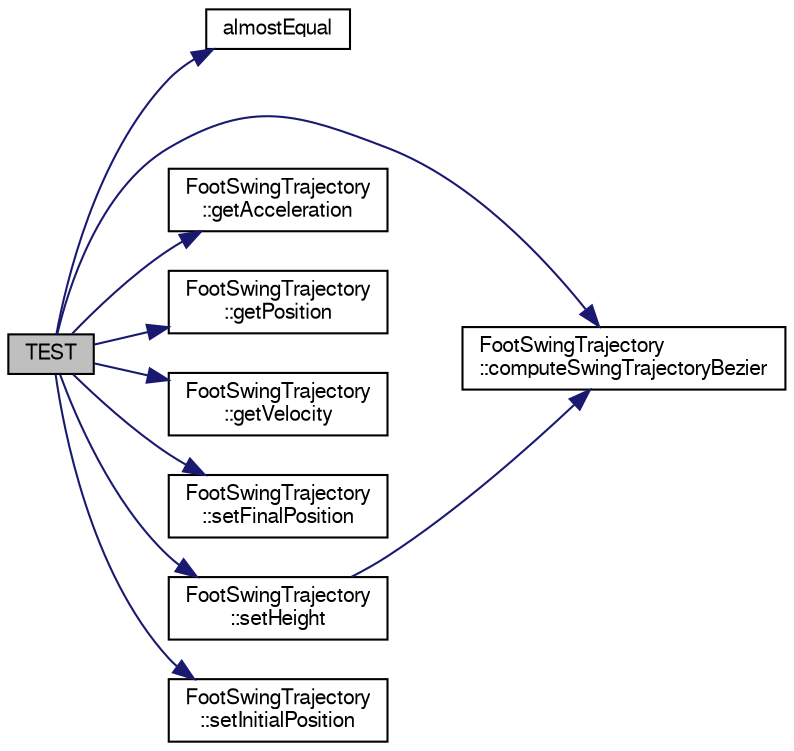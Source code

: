 digraph "TEST"
{
  edge [fontname="FreeSans",fontsize="10",labelfontname="FreeSans",labelfontsize="10"];
  node [fontname="FreeSans",fontsize="10",shape=record];
  rankdir="LR";
  Node1 [label="TEST",height=0.2,width=0.4,color="black", fillcolor="grey75", style="filled", fontcolor="black"];
  Node1 -> Node2 [color="midnightblue",fontsize="10",style="solid",fontname="FreeSans"];
  Node2 [label="almostEqual",height=0.2,width=0.4,color="black", fillcolor="white", style="filled",URL="$de/dda/_math_utilities_8h.html#aa06ec79f1e3170ea41b58ffbf35b9fb6"];
  Node1 -> Node3 [color="midnightblue",fontsize="10",style="solid",fontname="FreeSans"];
  Node3 [label="FootSwingTrajectory\l::computeSwingTrajectoryBezier",height=0.2,width=0.4,color="black", fillcolor="white", style="filled",URL="$da/d2d/class_foot_swing_trajectory.html#a3c34c869e91d99add45184522a6ec37e"];
  Node1 -> Node4 [color="midnightblue",fontsize="10",style="solid",fontname="FreeSans"];
  Node4 [label="FootSwingTrajectory\l::getAcceleration",height=0.2,width=0.4,color="black", fillcolor="white", style="filled",URL="$da/d2d/class_foot_swing_trajectory.html#a25c0e8076ce29ac9a69825e8e67cbe31"];
  Node1 -> Node5 [color="midnightblue",fontsize="10",style="solid",fontname="FreeSans"];
  Node5 [label="FootSwingTrajectory\l::getPosition",height=0.2,width=0.4,color="black", fillcolor="white", style="filled",URL="$da/d2d/class_foot_swing_trajectory.html#a1414ee26c5b7eb04fc6848e78fef0432"];
  Node1 -> Node6 [color="midnightblue",fontsize="10",style="solid",fontname="FreeSans"];
  Node6 [label="FootSwingTrajectory\l::getVelocity",height=0.2,width=0.4,color="black", fillcolor="white", style="filled",URL="$da/d2d/class_foot_swing_trajectory.html#a14fc41b61b779b60355439d796cc7616"];
  Node1 -> Node7 [color="midnightblue",fontsize="10",style="solid",fontname="FreeSans"];
  Node7 [label="FootSwingTrajectory\l::setFinalPosition",height=0.2,width=0.4,color="black", fillcolor="white", style="filled",URL="$da/d2d/class_foot_swing_trajectory.html#a4b2122976e13c7facfad869d7aea6297"];
  Node1 -> Node8 [color="midnightblue",fontsize="10",style="solid",fontname="FreeSans"];
  Node8 [label="FootSwingTrajectory\l::setHeight",height=0.2,width=0.4,color="black", fillcolor="white", style="filled",URL="$da/d2d/class_foot_swing_trajectory.html#aa95fc7baab3e68c0724895e558e4bd59"];
  Node8 -> Node3 [color="midnightblue",fontsize="10",style="solid",fontname="FreeSans"];
  Node1 -> Node9 [color="midnightblue",fontsize="10",style="solid",fontname="FreeSans"];
  Node9 [label="FootSwingTrajectory\l::setInitialPosition",height=0.2,width=0.4,color="black", fillcolor="white", style="filled",URL="$da/d2d/class_foot_swing_trajectory.html#a88b371a6a4c19f474ddda15a5c5f2607"];
}
